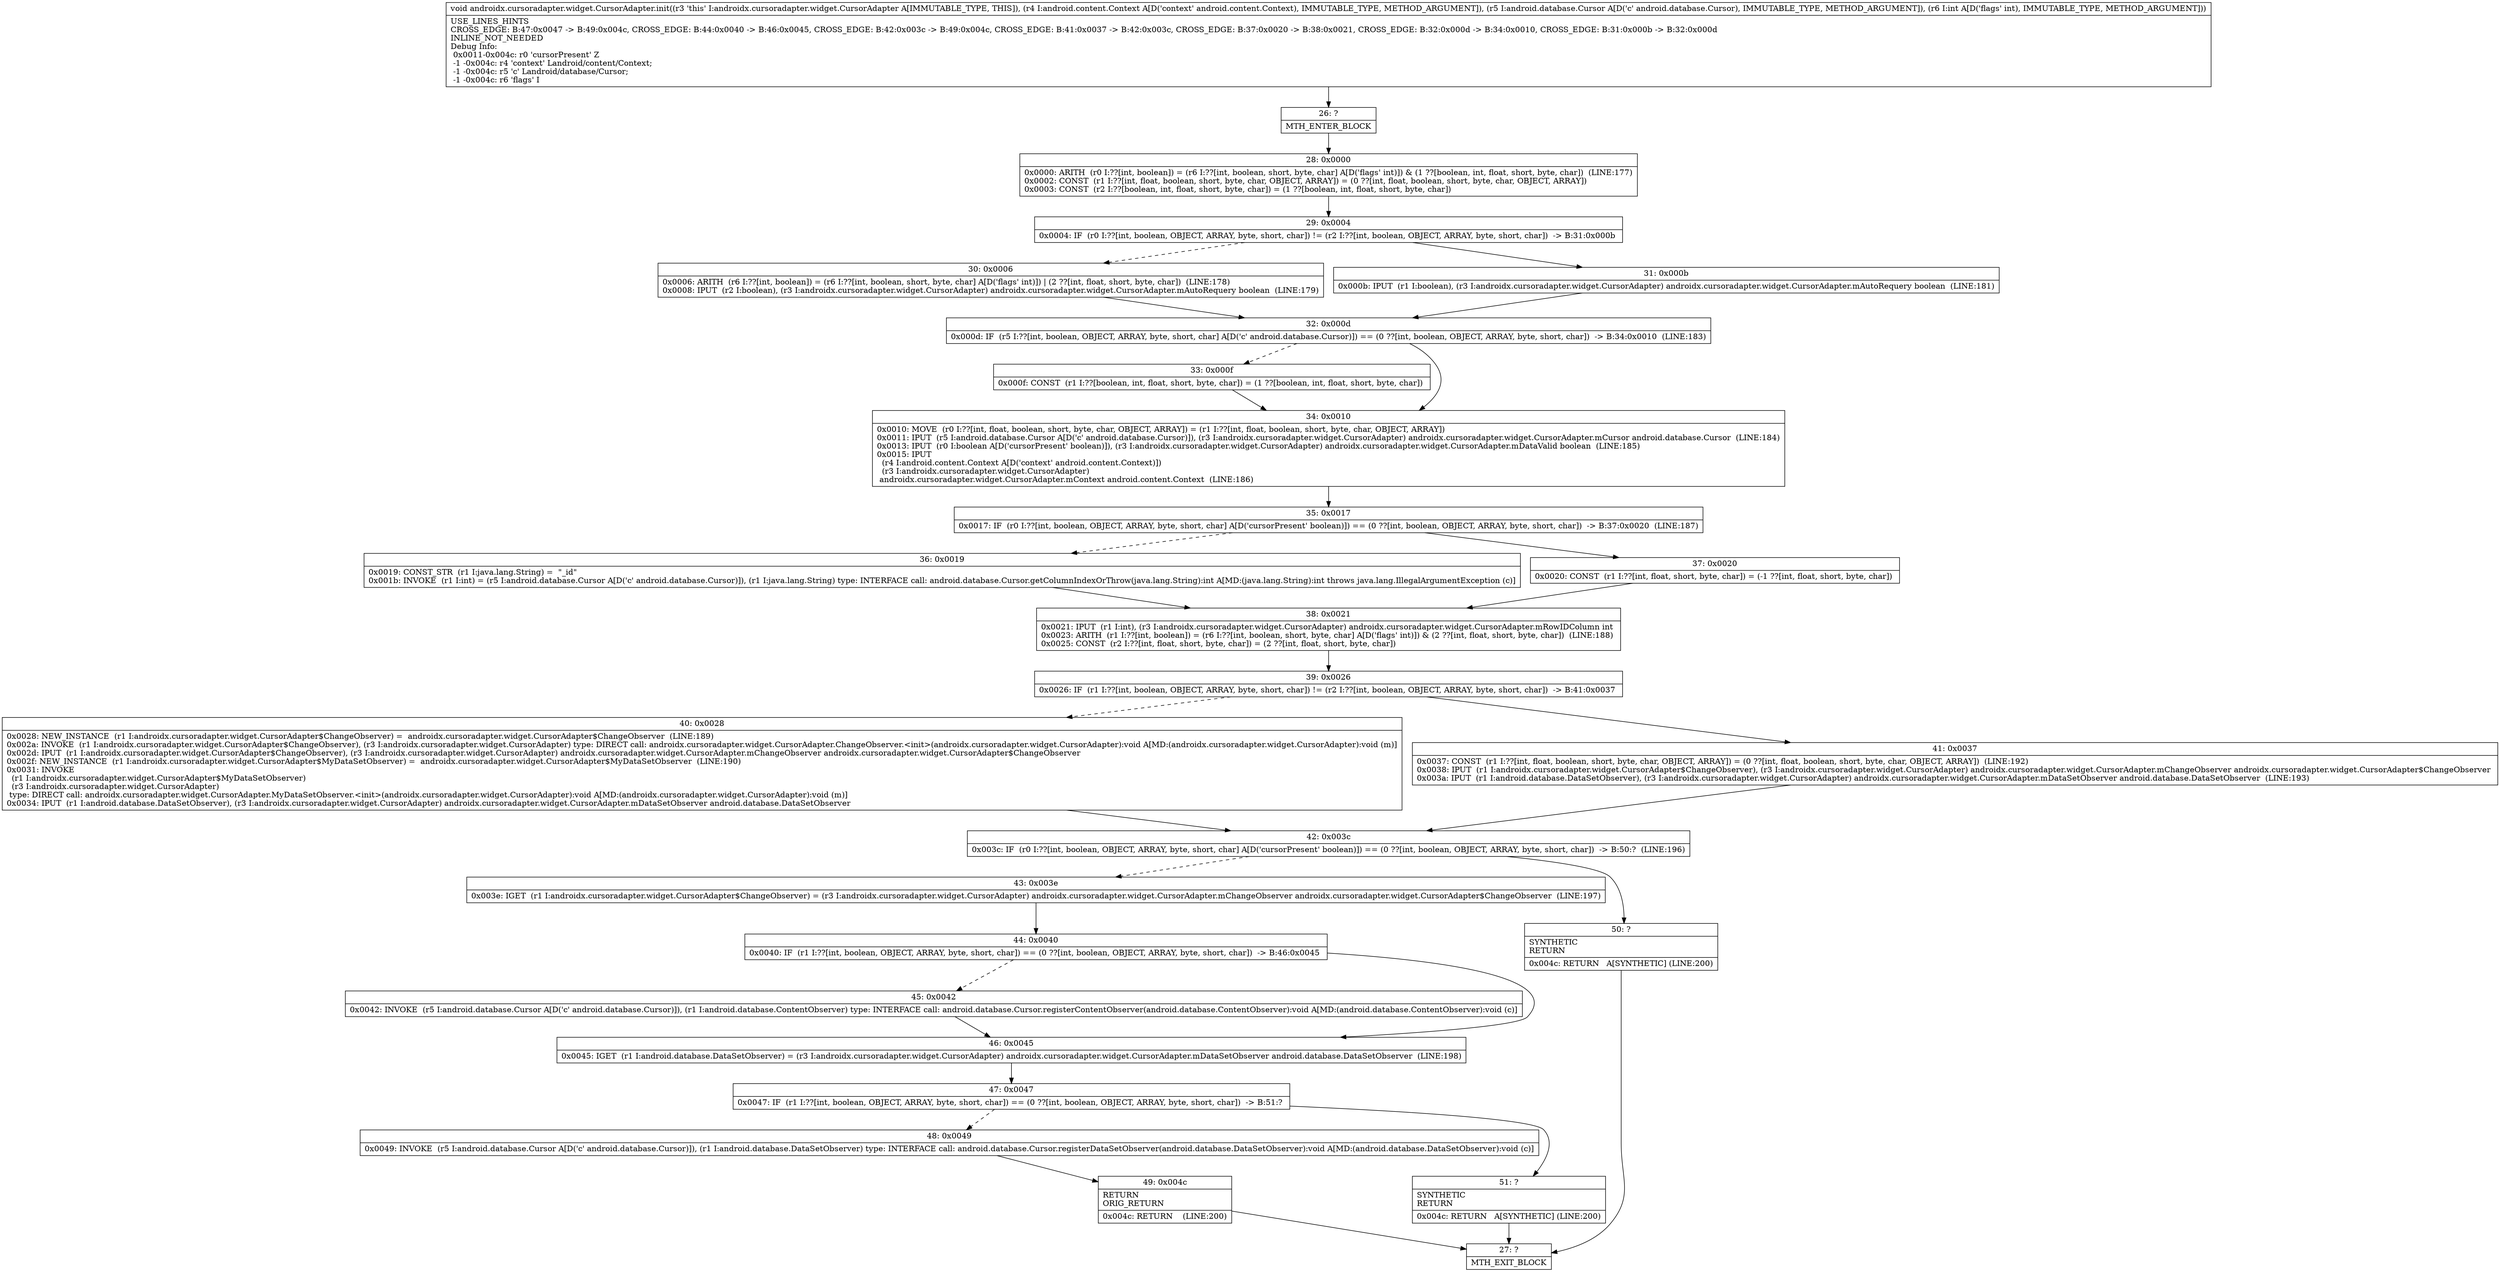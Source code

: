 digraph "CFG forandroidx.cursoradapter.widget.CursorAdapter.init(Landroid\/content\/Context;Landroid\/database\/Cursor;I)V" {
Node_26 [shape=record,label="{26\:\ ?|MTH_ENTER_BLOCK\l}"];
Node_28 [shape=record,label="{28\:\ 0x0000|0x0000: ARITH  (r0 I:??[int, boolean]) = (r6 I:??[int, boolean, short, byte, char] A[D('flags' int)]) & (1 ??[boolean, int, float, short, byte, char])  (LINE:177)\l0x0002: CONST  (r1 I:??[int, float, boolean, short, byte, char, OBJECT, ARRAY]) = (0 ??[int, float, boolean, short, byte, char, OBJECT, ARRAY]) \l0x0003: CONST  (r2 I:??[boolean, int, float, short, byte, char]) = (1 ??[boolean, int, float, short, byte, char]) \l}"];
Node_29 [shape=record,label="{29\:\ 0x0004|0x0004: IF  (r0 I:??[int, boolean, OBJECT, ARRAY, byte, short, char]) != (r2 I:??[int, boolean, OBJECT, ARRAY, byte, short, char])  \-\> B:31:0x000b \l}"];
Node_30 [shape=record,label="{30\:\ 0x0006|0x0006: ARITH  (r6 I:??[int, boolean]) = (r6 I:??[int, boolean, short, byte, char] A[D('flags' int)]) \| (2 ??[int, float, short, byte, char])  (LINE:178)\l0x0008: IPUT  (r2 I:boolean), (r3 I:androidx.cursoradapter.widget.CursorAdapter) androidx.cursoradapter.widget.CursorAdapter.mAutoRequery boolean  (LINE:179)\l}"];
Node_32 [shape=record,label="{32\:\ 0x000d|0x000d: IF  (r5 I:??[int, boolean, OBJECT, ARRAY, byte, short, char] A[D('c' android.database.Cursor)]) == (0 ??[int, boolean, OBJECT, ARRAY, byte, short, char])  \-\> B:34:0x0010  (LINE:183)\l}"];
Node_33 [shape=record,label="{33\:\ 0x000f|0x000f: CONST  (r1 I:??[boolean, int, float, short, byte, char]) = (1 ??[boolean, int, float, short, byte, char]) \l}"];
Node_34 [shape=record,label="{34\:\ 0x0010|0x0010: MOVE  (r0 I:??[int, float, boolean, short, byte, char, OBJECT, ARRAY]) = (r1 I:??[int, float, boolean, short, byte, char, OBJECT, ARRAY]) \l0x0011: IPUT  (r5 I:android.database.Cursor A[D('c' android.database.Cursor)]), (r3 I:androidx.cursoradapter.widget.CursorAdapter) androidx.cursoradapter.widget.CursorAdapter.mCursor android.database.Cursor  (LINE:184)\l0x0013: IPUT  (r0 I:boolean A[D('cursorPresent' boolean)]), (r3 I:androidx.cursoradapter.widget.CursorAdapter) androidx.cursoradapter.widget.CursorAdapter.mDataValid boolean  (LINE:185)\l0x0015: IPUT  \l  (r4 I:android.content.Context A[D('context' android.content.Context)])\l  (r3 I:androidx.cursoradapter.widget.CursorAdapter)\l androidx.cursoradapter.widget.CursorAdapter.mContext android.content.Context  (LINE:186)\l}"];
Node_35 [shape=record,label="{35\:\ 0x0017|0x0017: IF  (r0 I:??[int, boolean, OBJECT, ARRAY, byte, short, char] A[D('cursorPresent' boolean)]) == (0 ??[int, boolean, OBJECT, ARRAY, byte, short, char])  \-\> B:37:0x0020  (LINE:187)\l}"];
Node_36 [shape=record,label="{36\:\ 0x0019|0x0019: CONST_STR  (r1 I:java.lang.String) =  \"_id\" \l0x001b: INVOKE  (r1 I:int) = (r5 I:android.database.Cursor A[D('c' android.database.Cursor)]), (r1 I:java.lang.String) type: INTERFACE call: android.database.Cursor.getColumnIndexOrThrow(java.lang.String):int A[MD:(java.lang.String):int throws java.lang.IllegalArgumentException (c)]\l}"];
Node_38 [shape=record,label="{38\:\ 0x0021|0x0021: IPUT  (r1 I:int), (r3 I:androidx.cursoradapter.widget.CursorAdapter) androidx.cursoradapter.widget.CursorAdapter.mRowIDColumn int \l0x0023: ARITH  (r1 I:??[int, boolean]) = (r6 I:??[int, boolean, short, byte, char] A[D('flags' int)]) & (2 ??[int, float, short, byte, char])  (LINE:188)\l0x0025: CONST  (r2 I:??[int, float, short, byte, char]) = (2 ??[int, float, short, byte, char]) \l}"];
Node_39 [shape=record,label="{39\:\ 0x0026|0x0026: IF  (r1 I:??[int, boolean, OBJECT, ARRAY, byte, short, char]) != (r2 I:??[int, boolean, OBJECT, ARRAY, byte, short, char])  \-\> B:41:0x0037 \l}"];
Node_40 [shape=record,label="{40\:\ 0x0028|0x0028: NEW_INSTANCE  (r1 I:androidx.cursoradapter.widget.CursorAdapter$ChangeObserver) =  androidx.cursoradapter.widget.CursorAdapter$ChangeObserver  (LINE:189)\l0x002a: INVOKE  (r1 I:androidx.cursoradapter.widget.CursorAdapter$ChangeObserver), (r3 I:androidx.cursoradapter.widget.CursorAdapter) type: DIRECT call: androidx.cursoradapter.widget.CursorAdapter.ChangeObserver.\<init\>(androidx.cursoradapter.widget.CursorAdapter):void A[MD:(androidx.cursoradapter.widget.CursorAdapter):void (m)]\l0x002d: IPUT  (r1 I:androidx.cursoradapter.widget.CursorAdapter$ChangeObserver), (r3 I:androidx.cursoradapter.widget.CursorAdapter) androidx.cursoradapter.widget.CursorAdapter.mChangeObserver androidx.cursoradapter.widget.CursorAdapter$ChangeObserver \l0x002f: NEW_INSTANCE  (r1 I:androidx.cursoradapter.widget.CursorAdapter$MyDataSetObserver) =  androidx.cursoradapter.widget.CursorAdapter$MyDataSetObserver  (LINE:190)\l0x0031: INVOKE  \l  (r1 I:androidx.cursoradapter.widget.CursorAdapter$MyDataSetObserver)\l  (r3 I:androidx.cursoradapter.widget.CursorAdapter)\l type: DIRECT call: androidx.cursoradapter.widget.CursorAdapter.MyDataSetObserver.\<init\>(androidx.cursoradapter.widget.CursorAdapter):void A[MD:(androidx.cursoradapter.widget.CursorAdapter):void (m)]\l0x0034: IPUT  (r1 I:android.database.DataSetObserver), (r3 I:androidx.cursoradapter.widget.CursorAdapter) androidx.cursoradapter.widget.CursorAdapter.mDataSetObserver android.database.DataSetObserver \l}"];
Node_42 [shape=record,label="{42\:\ 0x003c|0x003c: IF  (r0 I:??[int, boolean, OBJECT, ARRAY, byte, short, char] A[D('cursorPresent' boolean)]) == (0 ??[int, boolean, OBJECT, ARRAY, byte, short, char])  \-\> B:50:?  (LINE:196)\l}"];
Node_43 [shape=record,label="{43\:\ 0x003e|0x003e: IGET  (r1 I:androidx.cursoradapter.widget.CursorAdapter$ChangeObserver) = (r3 I:androidx.cursoradapter.widget.CursorAdapter) androidx.cursoradapter.widget.CursorAdapter.mChangeObserver androidx.cursoradapter.widget.CursorAdapter$ChangeObserver  (LINE:197)\l}"];
Node_44 [shape=record,label="{44\:\ 0x0040|0x0040: IF  (r1 I:??[int, boolean, OBJECT, ARRAY, byte, short, char]) == (0 ??[int, boolean, OBJECT, ARRAY, byte, short, char])  \-\> B:46:0x0045 \l}"];
Node_45 [shape=record,label="{45\:\ 0x0042|0x0042: INVOKE  (r5 I:android.database.Cursor A[D('c' android.database.Cursor)]), (r1 I:android.database.ContentObserver) type: INTERFACE call: android.database.Cursor.registerContentObserver(android.database.ContentObserver):void A[MD:(android.database.ContentObserver):void (c)]\l}"];
Node_46 [shape=record,label="{46\:\ 0x0045|0x0045: IGET  (r1 I:android.database.DataSetObserver) = (r3 I:androidx.cursoradapter.widget.CursorAdapter) androidx.cursoradapter.widget.CursorAdapter.mDataSetObserver android.database.DataSetObserver  (LINE:198)\l}"];
Node_47 [shape=record,label="{47\:\ 0x0047|0x0047: IF  (r1 I:??[int, boolean, OBJECT, ARRAY, byte, short, char]) == (0 ??[int, boolean, OBJECT, ARRAY, byte, short, char])  \-\> B:51:? \l}"];
Node_48 [shape=record,label="{48\:\ 0x0049|0x0049: INVOKE  (r5 I:android.database.Cursor A[D('c' android.database.Cursor)]), (r1 I:android.database.DataSetObserver) type: INTERFACE call: android.database.Cursor.registerDataSetObserver(android.database.DataSetObserver):void A[MD:(android.database.DataSetObserver):void (c)]\l}"];
Node_49 [shape=record,label="{49\:\ 0x004c|RETURN\lORIG_RETURN\l|0x004c: RETURN    (LINE:200)\l}"];
Node_27 [shape=record,label="{27\:\ ?|MTH_EXIT_BLOCK\l}"];
Node_51 [shape=record,label="{51\:\ ?|SYNTHETIC\lRETURN\l|0x004c: RETURN   A[SYNTHETIC] (LINE:200)\l}"];
Node_50 [shape=record,label="{50\:\ ?|SYNTHETIC\lRETURN\l|0x004c: RETURN   A[SYNTHETIC] (LINE:200)\l}"];
Node_41 [shape=record,label="{41\:\ 0x0037|0x0037: CONST  (r1 I:??[int, float, boolean, short, byte, char, OBJECT, ARRAY]) = (0 ??[int, float, boolean, short, byte, char, OBJECT, ARRAY])  (LINE:192)\l0x0038: IPUT  (r1 I:androidx.cursoradapter.widget.CursorAdapter$ChangeObserver), (r3 I:androidx.cursoradapter.widget.CursorAdapter) androidx.cursoradapter.widget.CursorAdapter.mChangeObserver androidx.cursoradapter.widget.CursorAdapter$ChangeObserver \l0x003a: IPUT  (r1 I:android.database.DataSetObserver), (r3 I:androidx.cursoradapter.widget.CursorAdapter) androidx.cursoradapter.widget.CursorAdapter.mDataSetObserver android.database.DataSetObserver  (LINE:193)\l}"];
Node_37 [shape=record,label="{37\:\ 0x0020|0x0020: CONST  (r1 I:??[int, float, short, byte, char]) = (\-1 ??[int, float, short, byte, char]) \l}"];
Node_31 [shape=record,label="{31\:\ 0x000b|0x000b: IPUT  (r1 I:boolean), (r3 I:androidx.cursoradapter.widget.CursorAdapter) androidx.cursoradapter.widget.CursorAdapter.mAutoRequery boolean  (LINE:181)\l}"];
MethodNode[shape=record,label="{void androidx.cursoradapter.widget.CursorAdapter.init((r3 'this' I:androidx.cursoradapter.widget.CursorAdapter A[IMMUTABLE_TYPE, THIS]), (r4 I:android.content.Context A[D('context' android.content.Context), IMMUTABLE_TYPE, METHOD_ARGUMENT]), (r5 I:android.database.Cursor A[D('c' android.database.Cursor), IMMUTABLE_TYPE, METHOD_ARGUMENT]), (r6 I:int A[D('flags' int), IMMUTABLE_TYPE, METHOD_ARGUMENT]))  | USE_LINES_HINTS\lCROSS_EDGE: B:47:0x0047 \-\> B:49:0x004c, CROSS_EDGE: B:44:0x0040 \-\> B:46:0x0045, CROSS_EDGE: B:42:0x003c \-\> B:49:0x004c, CROSS_EDGE: B:41:0x0037 \-\> B:42:0x003c, CROSS_EDGE: B:37:0x0020 \-\> B:38:0x0021, CROSS_EDGE: B:32:0x000d \-\> B:34:0x0010, CROSS_EDGE: B:31:0x000b \-\> B:32:0x000d\lINLINE_NOT_NEEDED\lDebug Info:\l  0x0011\-0x004c: r0 'cursorPresent' Z\l  \-1 \-0x004c: r4 'context' Landroid\/content\/Context;\l  \-1 \-0x004c: r5 'c' Landroid\/database\/Cursor;\l  \-1 \-0x004c: r6 'flags' I\l}"];
MethodNode -> Node_26;Node_26 -> Node_28;
Node_28 -> Node_29;
Node_29 -> Node_30[style=dashed];
Node_29 -> Node_31;
Node_30 -> Node_32;
Node_32 -> Node_33[style=dashed];
Node_32 -> Node_34;
Node_33 -> Node_34;
Node_34 -> Node_35;
Node_35 -> Node_36[style=dashed];
Node_35 -> Node_37;
Node_36 -> Node_38;
Node_38 -> Node_39;
Node_39 -> Node_40[style=dashed];
Node_39 -> Node_41;
Node_40 -> Node_42;
Node_42 -> Node_43[style=dashed];
Node_42 -> Node_50;
Node_43 -> Node_44;
Node_44 -> Node_45[style=dashed];
Node_44 -> Node_46;
Node_45 -> Node_46;
Node_46 -> Node_47;
Node_47 -> Node_48[style=dashed];
Node_47 -> Node_51;
Node_48 -> Node_49;
Node_49 -> Node_27;
Node_51 -> Node_27;
Node_50 -> Node_27;
Node_41 -> Node_42;
Node_37 -> Node_38;
Node_31 -> Node_32;
}

